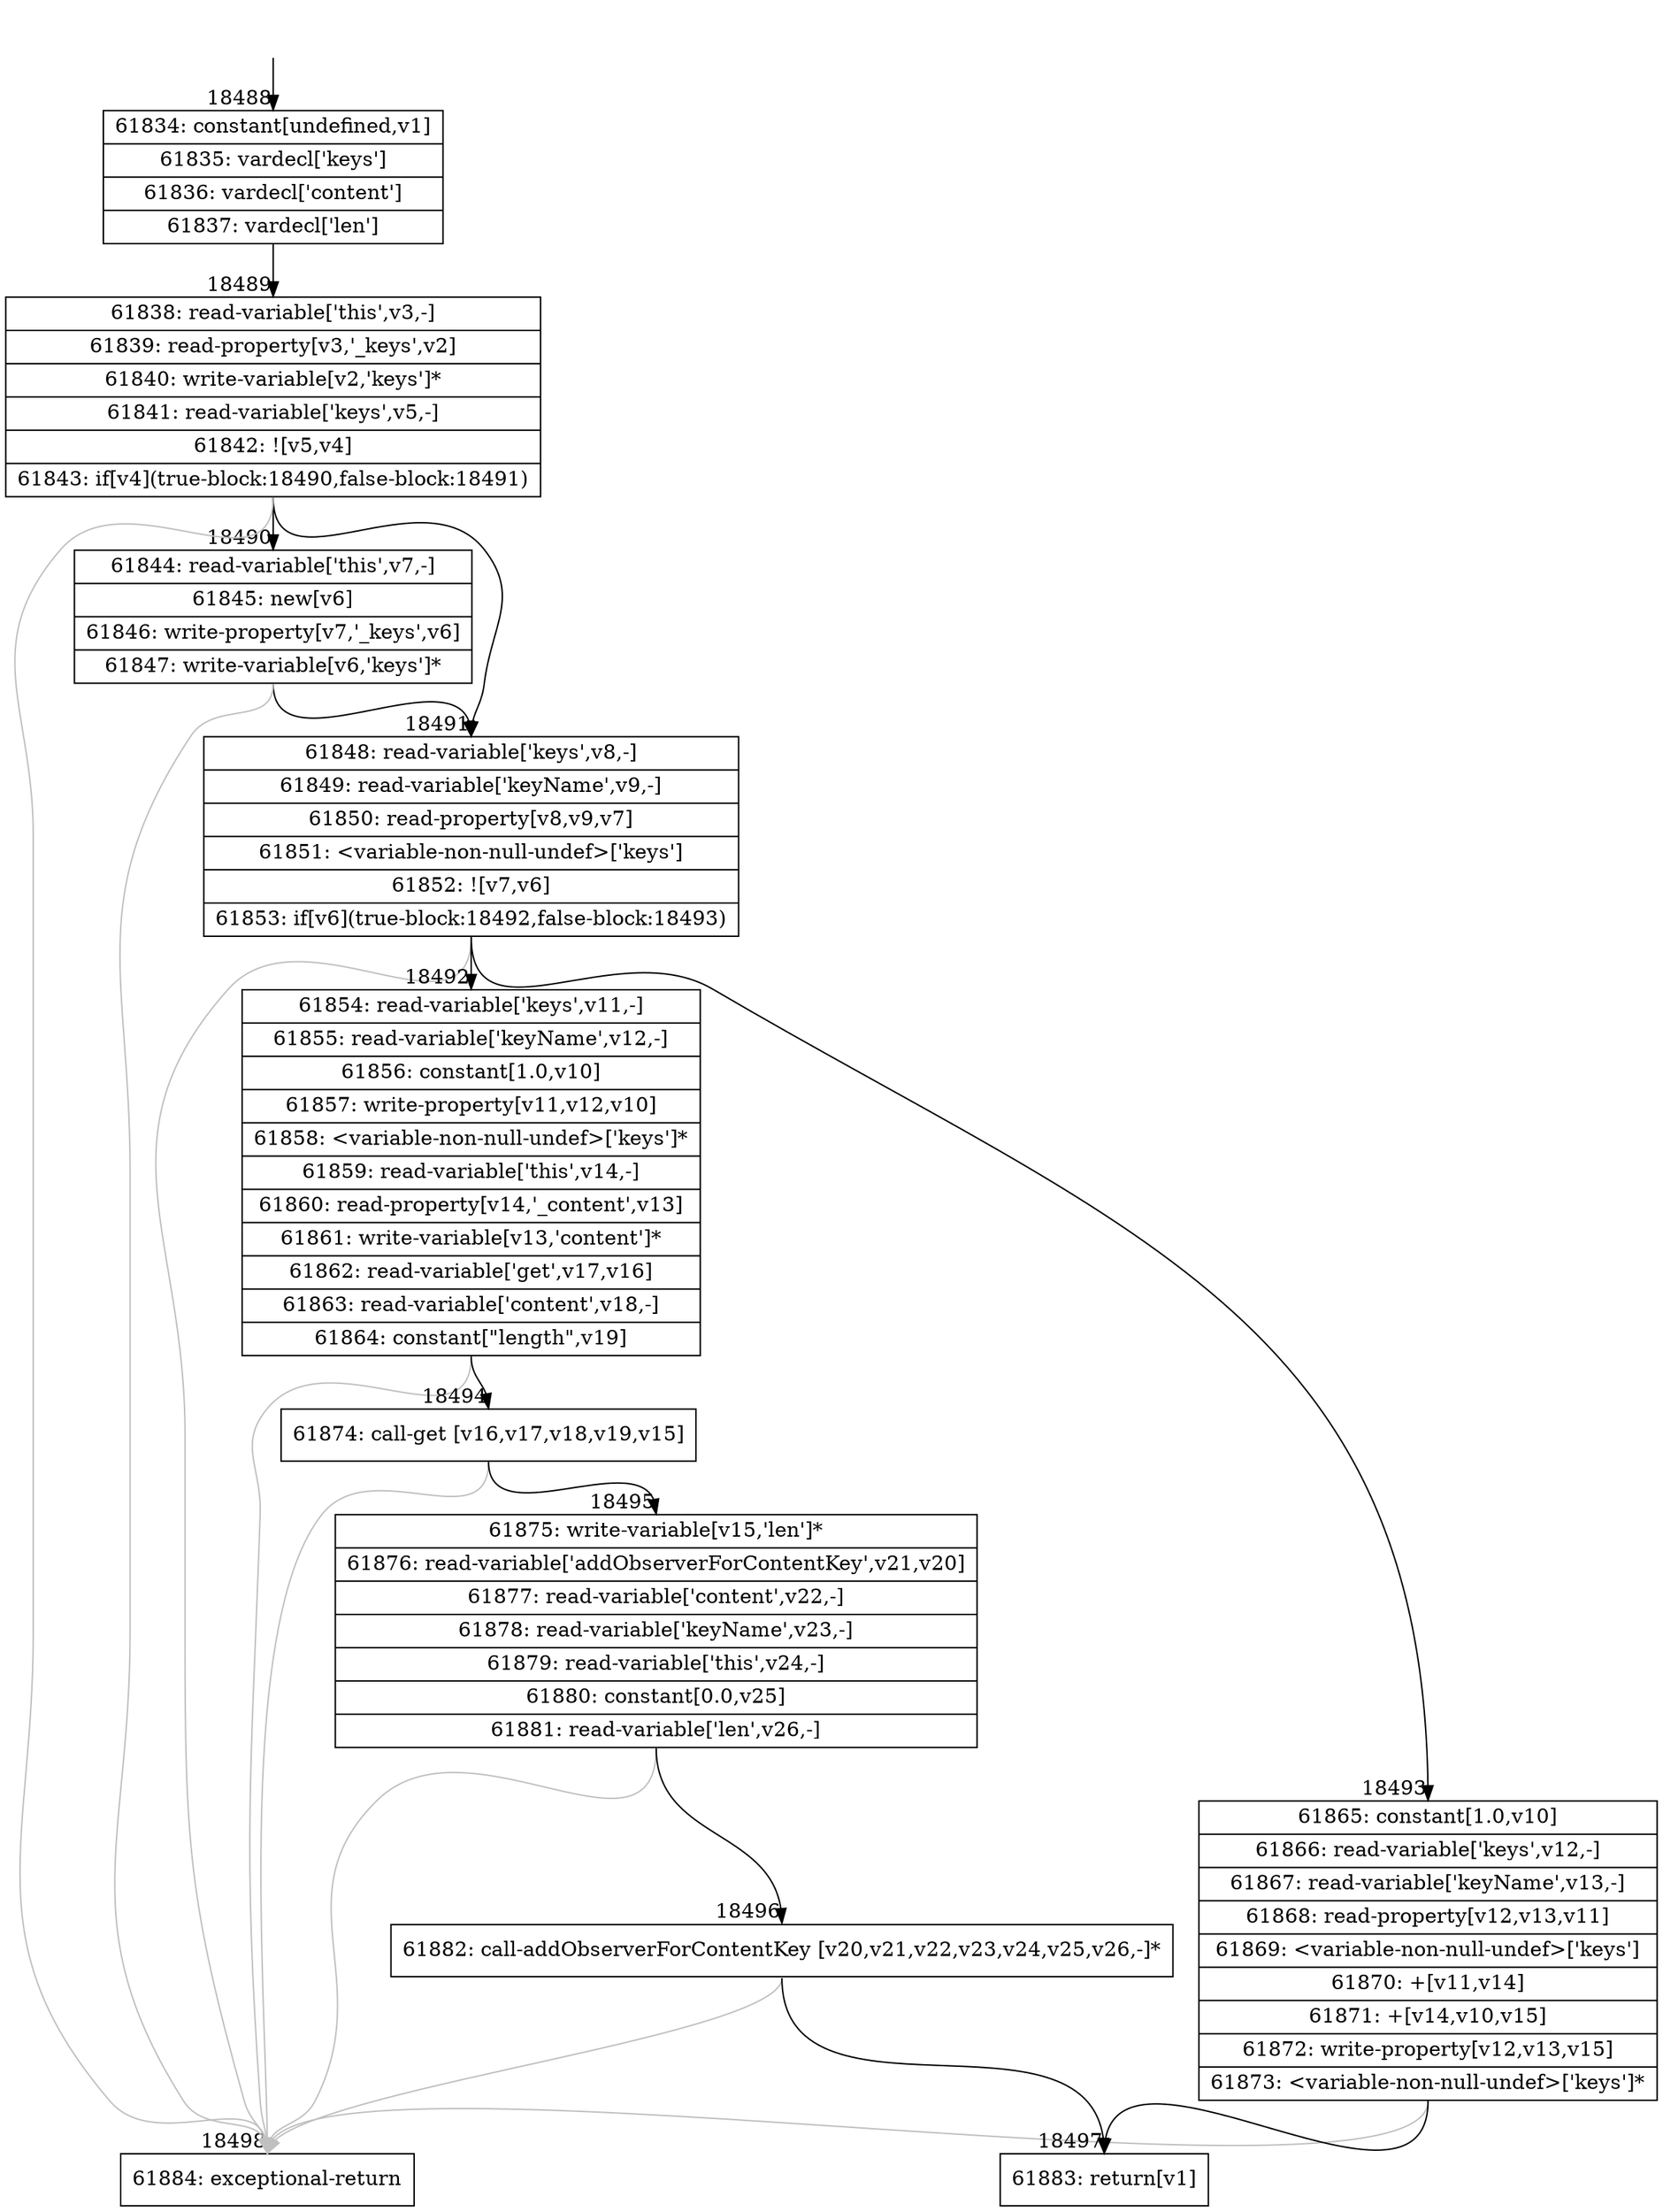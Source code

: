digraph {
rankdir="TD"
BB_entry1591[shape=none,label=""];
BB_entry1591 -> BB18488 [tailport=s, headport=n, headlabel="    18488"]
BB18488 [shape=record label="{61834: constant[undefined,v1]|61835: vardecl['keys']|61836: vardecl['content']|61837: vardecl['len']}" ] 
BB18488 -> BB18489 [tailport=s, headport=n, headlabel="      18489"]
BB18489 [shape=record label="{61838: read-variable['this',v3,-]|61839: read-property[v3,'_keys',v2]|61840: write-variable[v2,'keys']*|61841: read-variable['keys',v5,-]|61842: ![v5,v4]|61843: if[v4](true-block:18490,false-block:18491)}" ] 
BB18489 -> BB18490 [tailport=s, headport=n, headlabel="      18490"]
BB18489 -> BB18491 [tailport=s, headport=n, headlabel="      18491"]
BB18489 -> BB18498 [tailport=s, headport=n, color=gray, headlabel="      18498"]
BB18490 [shape=record label="{61844: read-variable['this',v7,-]|61845: new[v6]|61846: write-property[v7,'_keys',v6]|61847: write-variable[v6,'keys']*}" ] 
BB18490 -> BB18491 [tailport=s, headport=n]
BB18490 -> BB18498 [tailport=s, headport=n, color=gray]
BB18491 [shape=record label="{61848: read-variable['keys',v8,-]|61849: read-variable['keyName',v9,-]|61850: read-property[v8,v9,v7]|61851: \<variable-non-null-undef\>['keys']|61852: ![v7,v6]|61853: if[v6](true-block:18492,false-block:18493)}" ] 
BB18491 -> BB18492 [tailport=s, headport=n, headlabel="      18492"]
BB18491 -> BB18493 [tailport=s, headport=n, headlabel="      18493"]
BB18491 -> BB18498 [tailport=s, headport=n, color=gray]
BB18492 [shape=record label="{61854: read-variable['keys',v11,-]|61855: read-variable['keyName',v12,-]|61856: constant[1.0,v10]|61857: write-property[v11,v12,v10]|61858: \<variable-non-null-undef\>['keys']*|61859: read-variable['this',v14,-]|61860: read-property[v14,'_content',v13]|61861: write-variable[v13,'content']*|61862: read-variable['get',v17,v16]|61863: read-variable['content',v18,-]|61864: constant[\"length\",v19]}" ] 
BB18492 -> BB18494 [tailport=s, headport=n, headlabel="      18494"]
BB18492 -> BB18498 [tailport=s, headport=n, color=gray]
BB18493 [shape=record label="{61865: constant[1.0,v10]|61866: read-variable['keys',v12,-]|61867: read-variable['keyName',v13,-]|61868: read-property[v12,v13,v11]|61869: \<variable-non-null-undef\>['keys']|61870: +[v11,v14]|61871: +[v14,v10,v15]|61872: write-property[v12,v13,v15]|61873: \<variable-non-null-undef\>['keys']*}" ] 
BB18493 -> BB18497 [tailport=s, headport=n, headlabel="      18497"]
BB18493 -> BB18498 [tailport=s, headport=n, color=gray]
BB18494 [shape=record label="{61874: call-get [v16,v17,v18,v19,v15]}" ] 
BB18494 -> BB18495 [tailport=s, headport=n, headlabel="      18495"]
BB18494 -> BB18498 [tailport=s, headport=n, color=gray]
BB18495 [shape=record label="{61875: write-variable[v15,'len']*|61876: read-variable['addObserverForContentKey',v21,v20]|61877: read-variable['content',v22,-]|61878: read-variable['keyName',v23,-]|61879: read-variable['this',v24,-]|61880: constant[0.0,v25]|61881: read-variable['len',v26,-]}" ] 
BB18495 -> BB18496 [tailport=s, headport=n, headlabel="      18496"]
BB18495 -> BB18498 [tailport=s, headport=n, color=gray]
BB18496 [shape=record label="{61882: call-addObserverForContentKey [v20,v21,v22,v23,v24,v25,v26,-]*}" ] 
BB18496 -> BB18497 [tailport=s, headport=n]
BB18496 -> BB18498 [tailport=s, headport=n, color=gray]
BB18497 [shape=record label="{61883: return[v1]}" ] 
BB18498 [shape=record label="{61884: exceptional-return}" ] 
//#$~ 34689
}
